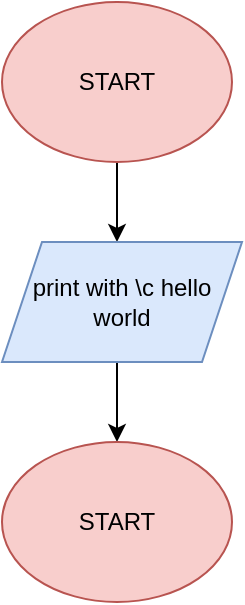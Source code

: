 <mxfile>
    <diagram id="WH9gUJjHAxgQ2dDIA4ZT" name="Page-1">
        <mxGraphModel dx="289" dy="589" grid="1" gridSize="10" guides="1" tooltips="1" connect="1" arrows="1" fold="1" page="1" pageScale="1" pageWidth="850" pageHeight="1100" math="0" shadow="0">
            <root>
                <mxCell id="0"/>
                <mxCell id="1" parent="0"/>
                <mxCell id="4" style="edgeStyle=none;html=1;entryX=0.5;entryY=0;entryDx=0;entryDy=0;" parent="1" source="2" edge="1">
                    <mxGeometry relative="1" as="geometry">
                        <mxPoint x="422.5" y="260" as="targetPoint"/>
                    </mxGeometry>
                </mxCell>
                <mxCell id="2" value="START" style="ellipse;whiteSpace=wrap;html=1;fillColor=#f8cecc;strokeColor=#b85450;" parent="1" vertex="1">
                    <mxGeometry x="365" y="140" width="115" height="80" as="geometry"/>
                </mxCell>
                <mxCell id="6" style="edgeStyle=none;html=1;entryX=0.5;entryY=0;entryDx=0;entryDy=0;" parent="1" target="5" edge="1">
                    <mxGeometry relative="1" as="geometry">
                        <mxPoint x="422.5" y="320" as="sourcePoint"/>
                    </mxGeometry>
                </mxCell>
                <mxCell id="5" value="START" style="ellipse;whiteSpace=wrap;html=1;fillColor=#f8cecc;strokeColor=#b85450;" parent="1" vertex="1">
                    <mxGeometry x="365" y="360" width="115" height="80" as="geometry"/>
                </mxCell>
                <mxCell id="7" value="&lt;span style=&quot;color: rgb(0, 0, 0);&quot;&gt;print with \c hello world&lt;/span&gt;" style="shape=parallelogram;perimeter=parallelogramPerimeter;whiteSpace=wrap;html=1;fixedSize=1;fillColor=#dae8fc;strokeColor=#6c8ebf;" vertex="1" parent="1">
                    <mxGeometry x="365" y="260" width="120" height="60" as="geometry"/>
                </mxCell>
            </root>
        </mxGraphModel>
    </diagram>
</mxfile>